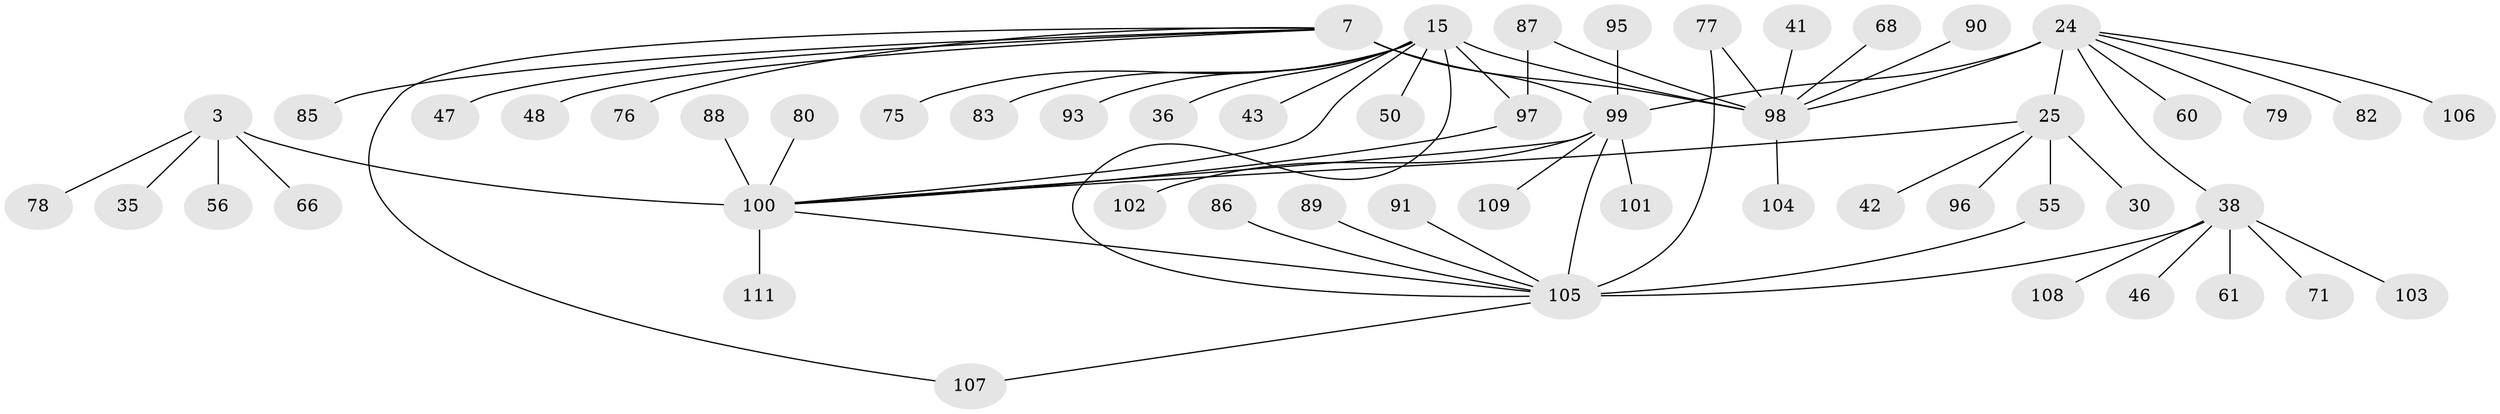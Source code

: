 // original degree distribution, {6: 0.05405405405405406, 15: 0.009009009009009009, 7: 0.07207207207207207, 13: 0.009009009009009009, 10: 0.02702702702702703, 8: 0.04504504504504504, 14: 0.009009009009009009, 5: 0.009009009009009009, 1: 0.5945945945945946, 2: 0.16216216216216217, 3: 0.009009009009009009}
// Generated by graph-tools (version 1.1) at 2025/54/03/09/25 04:54:58]
// undirected, 55 vertices, 65 edges
graph export_dot {
graph [start="1"]
  node [color=gray90,style=filled];
  3 [super="+1"];
  7 [super="+6"];
  15 [super="+14"];
  24 [super="+21"];
  25 [super="+22+23"];
  30;
  35;
  36;
  38 [super="+20"];
  41;
  42;
  43;
  46;
  47;
  48;
  50;
  55;
  56;
  60;
  61;
  66;
  68 [super="+65"];
  71;
  75;
  76 [super="+64"];
  77;
  78;
  79;
  80;
  82;
  83;
  85;
  86;
  87;
  88;
  89;
  90;
  91;
  93 [super="+92"];
  95;
  96 [super="+70"];
  97 [super="+45+69+84"];
  98 [super="+57+12+13+32+28"];
  99 [super="+49+9+10+51+58+59+63+74+94"];
  100 [super="+67+39+72+73"];
  101;
  102;
  103;
  104;
  105 [super="+18+37+54+17+29+31+40+52+81"];
  106;
  107 [super="+53"];
  108;
  109;
  111 [super="+110"];
  3 -- 66;
  3 -- 78;
  3 -- 35;
  3 -- 56;
  3 -- 100 [weight=6];
  7 -- 48;
  7 -- 85;
  7 -- 47;
  7 -- 107;
  7 -- 76;
  7 -- 99 [weight=6];
  7 -- 98;
  15 -- 36;
  15 -- 75;
  15 -- 83;
  15 -- 97 [weight=4];
  15 -- 43;
  15 -- 50;
  15 -- 93;
  15 -- 105;
  15 -- 100;
  15 -- 98 [weight=6];
  24 -- 25 [weight=6];
  24 -- 79;
  24 -- 82;
  24 -- 106;
  24 -- 60;
  24 -- 99;
  24 -- 98 [weight=2];
  24 -- 38;
  25 -- 42;
  25 -- 55;
  25 -- 30;
  25 -- 96;
  25 -- 100;
  38 -- 71;
  38 -- 103;
  38 -- 105 [weight=6];
  38 -- 108;
  38 -- 46;
  38 -- 61;
  41 -- 98;
  55 -- 105;
  68 -- 98;
  77 -- 105;
  77 -- 98;
  80 -- 100;
  86 -- 105;
  87 -- 97;
  87 -- 98;
  88 -- 100;
  89 -- 105;
  90 -- 98;
  91 -- 105;
  95 -- 99;
  97 -- 100;
  98 -- 104;
  99 -- 102;
  99 -- 105 [weight=2];
  99 -- 101;
  99 -- 109;
  99 -- 100;
  100 -- 105 [weight=2];
  100 -- 111;
  105 -- 107;
}
